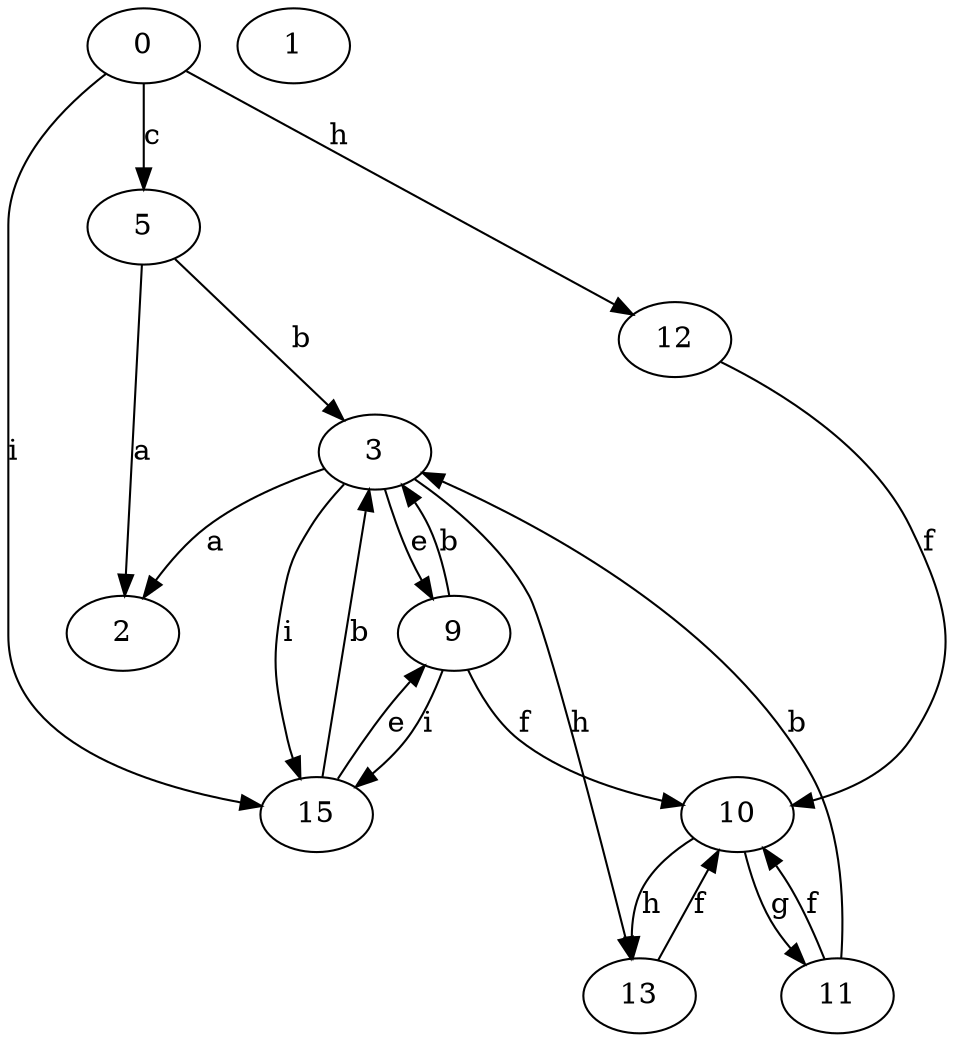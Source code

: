 strict digraph  {
2;
3;
0;
5;
9;
10;
1;
11;
12;
13;
15;
3 -> 2  [label=a];
3 -> 9  [label=e];
3 -> 13  [label=h];
3 -> 15  [label=i];
0 -> 5  [label=c];
0 -> 12  [label=h];
0 -> 15  [label=i];
5 -> 2  [label=a];
5 -> 3  [label=b];
9 -> 3  [label=b];
9 -> 10  [label=f];
9 -> 15  [label=i];
10 -> 11  [label=g];
10 -> 13  [label=h];
11 -> 3  [label=b];
11 -> 10  [label=f];
12 -> 10  [label=f];
13 -> 10  [label=f];
15 -> 3  [label=b];
15 -> 9  [label=e];
}
